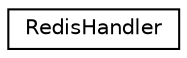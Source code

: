 digraph "Graphical Class Hierarchy"
{
 // LATEX_PDF_SIZE
  edge [fontname="Helvetica",fontsize="10",labelfontname="Helvetica",labelfontsize="10"];
  node [fontname="Helvetica",fontsize="10",shape=record];
  rankdir="LR";
  Node0 [label="RedisHandler",height=0.2,width=0.4,color="black", fillcolor="white", style="filled",URL="$classRedisHandler.html",tooltip="A singleton class that manages a connection to a Redis database."];
}

